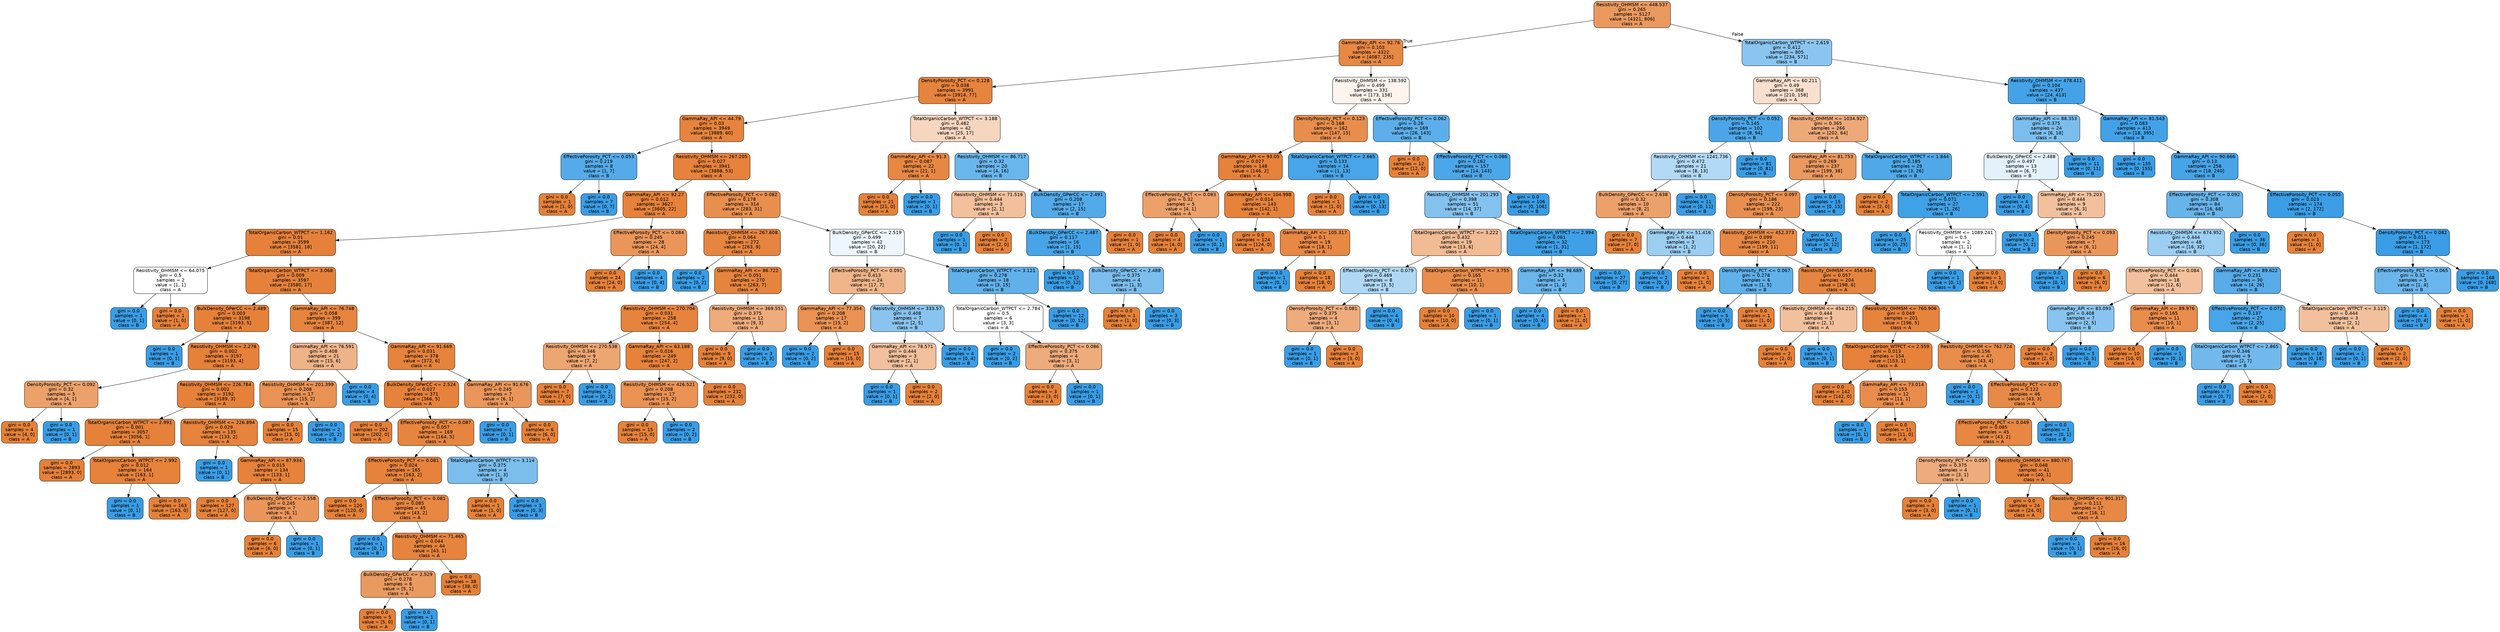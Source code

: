 digraph Tree {
node [shape=box, style="filled, rounded", color="black", fontname=helvetica] ;
edge [fontname=helvetica] ;
0 [label="Resistivity_OHMSM <= 448.537\ngini = 0.265\nsamples = 5127\nvalue = [4321, 806]\nclass = A", fillcolor="#e58139cf"] ;
1 [label="GammaRay_API <= 92.76\ngini = 0.103\nsamples = 4322\nvalue = [4087, 235]\nclass = A", fillcolor="#e58139f0"] ;
0 -> 1 [labeldistance=2.5, labelangle=45, headlabel="True"] ;
2 [label="DensityPorosity_PCT <= 0.128\ngini = 0.038\nsamples = 3991\nvalue = [3914, 77]\nclass = A", fillcolor="#e58139fa"] ;
1 -> 2 ;
3 [label="GammaRay_API <= 44.79\ngini = 0.03\nsamples = 3949\nvalue = [3889, 60]\nclass = A", fillcolor="#e58139fb"] ;
2 -> 3 ;
4 [label="EffectivePorosity_PCT <= 0.053\ngini = 0.219\nsamples = 8\nvalue = [1, 7]\nclass = B", fillcolor="#399de5db"] ;
3 -> 4 ;
5 [label="gini = 0.0\nsamples = 1\nvalue = [1, 0]\nclass = A", fillcolor="#e58139ff"] ;
4 -> 5 ;
6 [label="gini = 0.0\nsamples = 7\nvalue = [0, 7]\nclass = B", fillcolor="#399de5ff"] ;
4 -> 6 ;
7 [label="Resistivity_OHMSM <= 267.205\ngini = 0.027\nsamples = 3941\nvalue = [3888, 53]\nclass = A", fillcolor="#e58139fc"] ;
3 -> 7 ;
8 [label="GammaRay_API <= 92.27\ngini = 0.012\nsamples = 3627\nvalue = [3605, 22]\nclass = A", fillcolor="#e58139fd"] ;
7 -> 8 ;
9 [label="TotalOrganicCarbon_WTPCT <= 1.162\ngini = 0.01\nsamples = 3599\nvalue = [3581, 18]\nclass = A", fillcolor="#e58139fe"] ;
8 -> 9 ;
10 [label="Resistivity_OHMSM <= 64.075\ngini = 0.5\nsamples = 2\nvalue = [1, 1]\nclass = A", fillcolor="#e5813900"] ;
9 -> 10 ;
11 [label="gini = 0.0\nsamples = 1\nvalue = [0, 1]\nclass = B", fillcolor="#399de5ff"] ;
10 -> 11 ;
12 [label="gini = 0.0\nsamples = 1\nvalue = [1, 0]\nclass = A", fillcolor="#e58139ff"] ;
10 -> 12 ;
13 [label="TotalOrganicCarbon_WTPCT <= 3.068\ngini = 0.009\nsamples = 3597\nvalue = [3580, 17]\nclass = A", fillcolor="#e58139fe"] ;
9 -> 13 ;
14 [label="BulkDensity_GPerCC <= 2.489\ngini = 0.003\nsamples = 3198\nvalue = [3193, 5]\nclass = A", fillcolor="#e58139ff"] ;
13 -> 14 ;
15 [label="gini = 0.0\nsamples = 1\nvalue = [0, 1]\nclass = B", fillcolor="#399de5ff"] ;
14 -> 15 ;
16 [label="Resistivity_OHMSM <= 2.278\ngini = 0.002\nsamples = 3197\nvalue = [3193, 4]\nclass = A", fillcolor="#e58139ff"] ;
14 -> 16 ;
17 [label="DensityPorosity_PCT <= 0.092\ngini = 0.32\nsamples = 5\nvalue = [4, 1]\nclass = A", fillcolor="#e58139bf"] ;
16 -> 17 ;
18 [label="gini = 0.0\nsamples = 4\nvalue = [4, 0]\nclass = A", fillcolor="#e58139ff"] ;
17 -> 18 ;
19 [label="gini = 0.0\nsamples = 1\nvalue = [0, 1]\nclass = B", fillcolor="#399de5ff"] ;
17 -> 19 ;
20 [label="Resistivity_OHMSM <= 226.784\ngini = 0.002\nsamples = 3192\nvalue = [3189, 3]\nclass = A", fillcolor="#e58139ff"] ;
16 -> 20 ;
21 [label="TotalOrganicCarbon_WTPCT <= 2.991\ngini = 0.001\nsamples = 3057\nvalue = [3056, 1]\nclass = A", fillcolor="#e58139ff"] ;
20 -> 21 ;
22 [label="gini = 0.0\nsamples = 2893\nvalue = [2893, 0]\nclass = A", fillcolor="#e58139ff"] ;
21 -> 22 ;
23 [label="TotalOrganicCarbon_WTPCT <= 2.992\ngini = 0.012\nsamples = 164\nvalue = [163, 1]\nclass = A", fillcolor="#e58139fd"] ;
21 -> 23 ;
24 [label="gini = 0.0\nsamples = 1\nvalue = [0, 1]\nclass = B", fillcolor="#399de5ff"] ;
23 -> 24 ;
25 [label="gini = 0.0\nsamples = 163\nvalue = [163, 0]\nclass = A", fillcolor="#e58139ff"] ;
23 -> 25 ;
26 [label="Resistivity_OHMSM <= 226.894\ngini = 0.029\nsamples = 135\nvalue = [133, 2]\nclass = A", fillcolor="#e58139fb"] ;
20 -> 26 ;
27 [label="gini = 0.0\nsamples = 1\nvalue = [0, 1]\nclass = B", fillcolor="#399de5ff"] ;
26 -> 27 ;
28 [label="GammaRay_API <= 87.934\ngini = 0.015\nsamples = 134\nvalue = [133, 1]\nclass = A", fillcolor="#e58139fd"] ;
26 -> 28 ;
29 [label="gini = 0.0\nsamples = 127\nvalue = [127, 0]\nclass = A", fillcolor="#e58139ff"] ;
28 -> 29 ;
30 [label="BulkDensity_GPerCC <= 2.558\ngini = 0.245\nsamples = 7\nvalue = [6, 1]\nclass = A", fillcolor="#e58139d4"] ;
28 -> 30 ;
31 [label="gini = 0.0\nsamples = 6\nvalue = [6, 0]\nclass = A", fillcolor="#e58139ff"] ;
30 -> 31 ;
32 [label="gini = 0.0\nsamples = 1\nvalue = [0, 1]\nclass = B", fillcolor="#399de5ff"] ;
30 -> 32 ;
33 [label="GammaRay_API <= 76.748\ngini = 0.058\nsamples = 399\nvalue = [387, 12]\nclass = A", fillcolor="#e58139f7"] ;
13 -> 33 ;
34 [label="GammaRay_API <= 76.591\ngini = 0.408\nsamples = 21\nvalue = [15, 6]\nclass = A", fillcolor="#e5813999"] ;
33 -> 34 ;
35 [label="Resistivity_OHMSM <= 201.399\ngini = 0.208\nsamples = 17\nvalue = [15, 2]\nclass = A", fillcolor="#e58139dd"] ;
34 -> 35 ;
36 [label="gini = 0.0\nsamples = 15\nvalue = [15, 0]\nclass = A", fillcolor="#e58139ff"] ;
35 -> 36 ;
37 [label="gini = 0.0\nsamples = 2\nvalue = [0, 2]\nclass = B", fillcolor="#399de5ff"] ;
35 -> 37 ;
38 [label="gini = 0.0\nsamples = 4\nvalue = [0, 4]\nclass = B", fillcolor="#399de5ff"] ;
34 -> 38 ;
39 [label="GammaRay_API <= 91.669\ngini = 0.031\nsamples = 378\nvalue = [372, 6]\nclass = A", fillcolor="#e58139fb"] ;
33 -> 39 ;
40 [label="BulkDensity_GPerCC <= 2.524\ngini = 0.027\nsamples = 371\nvalue = [366, 5]\nclass = A", fillcolor="#e58139fc"] ;
39 -> 40 ;
41 [label="gini = 0.0\nsamples = 202\nvalue = [202, 0]\nclass = A", fillcolor="#e58139ff"] ;
40 -> 41 ;
42 [label="EffectivePorosity_PCT <= 0.087\ngini = 0.057\nsamples = 169\nvalue = [164, 5]\nclass = A", fillcolor="#e58139f7"] ;
40 -> 42 ;
43 [label="EffectivePorosity_PCT <= 0.081\ngini = 0.024\nsamples = 165\nvalue = [163, 2]\nclass = A", fillcolor="#e58139fc"] ;
42 -> 43 ;
44 [label="gini = 0.0\nsamples = 120\nvalue = [120, 0]\nclass = A", fillcolor="#e58139ff"] ;
43 -> 44 ;
45 [label="EffectivePorosity_PCT <= 0.081\ngini = 0.085\nsamples = 45\nvalue = [43, 2]\nclass = A", fillcolor="#e58139f3"] ;
43 -> 45 ;
46 [label="gini = 0.0\nsamples = 1\nvalue = [0, 1]\nclass = B", fillcolor="#399de5ff"] ;
45 -> 46 ;
47 [label="Resistivity_OHMSM <= 71.465\ngini = 0.044\nsamples = 44\nvalue = [43, 1]\nclass = A", fillcolor="#e58139f9"] ;
45 -> 47 ;
48 [label="BulkDensity_GPerCC <= 2.529\ngini = 0.278\nsamples = 6\nvalue = [5, 1]\nclass = A", fillcolor="#e58139cc"] ;
47 -> 48 ;
49 [label="gini = 0.0\nsamples = 5\nvalue = [5, 0]\nclass = A", fillcolor="#e58139ff"] ;
48 -> 49 ;
50 [label="gini = 0.0\nsamples = 1\nvalue = [0, 1]\nclass = B", fillcolor="#399de5ff"] ;
48 -> 50 ;
51 [label="gini = 0.0\nsamples = 38\nvalue = [38, 0]\nclass = A", fillcolor="#e58139ff"] ;
47 -> 51 ;
52 [label="TotalOrganicCarbon_WTPCT <= 3.114\ngini = 0.375\nsamples = 4\nvalue = [1, 3]\nclass = B", fillcolor="#399de5aa"] ;
42 -> 52 ;
53 [label="gini = 0.0\nsamples = 1\nvalue = [1, 0]\nclass = A", fillcolor="#e58139ff"] ;
52 -> 53 ;
54 [label="gini = 0.0\nsamples = 3\nvalue = [0, 3]\nclass = B", fillcolor="#399de5ff"] ;
52 -> 54 ;
55 [label="GammaRay_API <= 91.676\ngini = 0.245\nsamples = 7\nvalue = [6, 1]\nclass = A", fillcolor="#e58139d4"] ;
39 -> 55 ;
56 [label="gini = 0.0\nsamples = 1\nvalue = [0, 1]\nclass = B", fillcolor="#399de5ff"] ;
55 -> 56 ;
57 [label="gini = 0.0\nsamples = 6\nvalue = [6, 0]\nclass = A", fillcolor="#e58139ff"] ;
55 -> 57 ;
58 [label="EffectivePorosity_PCT <= 0.084\ngini = 0.245\nsamples = 28\nvalue = [24, 4]\nclass = A", fillcolor="#e58139d4"] ;
8 -> 58 ;
59 [label="gini = 0.0\nsamples = 24\nvalue = [24, 0]\nclass = A", fillcolor="#e58139ff"] ;
58 -> 59 ;
60 [label="gini = 0.0\nsamples = 4\nvalue = [0, 4]\nclass = B", fillcolor="#399de5ff"] ;
58 -> 60 ;
61 [label="EffectivePorosity_PCT <= 0.082\ngini = 0.178\nsamples = 314\nvalue = [283, 31]\nclass = A", fillcolor="#e58139e3"] ;
7 -> 61 ;
62 [label="Resistivity_OHMSM <= 267.608\ngini = 0.064\nsamples = 272\nvalue = [263, 9]\nclass = A", fillcolor="#e58139f6"] ;
61 -> 62 ;
63 [label="gini = 0.0\nsamples = 2\nvalue = [0, 2]\nclass = B", fillcolor="#399de5ff"] ;
62 -> 63 ;
64 [label="GammaRay_API <= 86.722\ngini = 0.051\nsamples = 270\nvalue = [263, 7]\nclass = A", fillcolor="#e58139f8"] ;
62 -> 64 ;
65 [label="Resistivity_OHMSM <= 270.704\ngini = 0.031\nsamples = 258\nvalue = [254, 4]\nclass = A", fillcolor="#e58139fb"] ;
64 -> 65 ;
66 [label="Resistivity_OHMSM <= 270.538\ngini = 0.346\nsamples = 9\nvalue = [7, 2]\nclass = A", fillcolor="#e58139b6"] ;
65 -> 66 ;
67 [label="gini = 0.0\nsamples = 7\nvalue = [7, 0]\nclass = A", fillcolor="#e58139ff"] ;
66 -> 67 ;
68 [label="gini = 0.0\nsamples = 2\nvalue = [0, 2]\nclass = B", fillcolor="#399de5ff"] ;
66 -> 68 ;
69 [label="GammaRay_API <= 63.188\ngini = 0.016\nsamples = 249\nvalue = [247, 2]\nclass = A", fillcolor="#e58139fd"] ;
65 -> 69 ;
70 [label="Resistivity_OHMSM <= 426.521\ngini = 0.208\nsamples = 17\nvalue = [15, 2]\nclass = A", fillcolor="#e58139dd"] ;
69 -> 70 ;
71 [label="gini = 0.0\nsamples = 15\nvalue = [15, 0]\nclass = A", fillcolor="#e58139ff"] ;
70 -> 71 ;
72 [label="gini = 0.0\nsamples = 2\nvalue = [0, 2]\nclass = B", fillcolor="#399de5ff"] ;
70 -> 72 ;
73 [label="gini = 0.0\nsamples = 232\nvalue = [232, 0]\nclass = A", fillcolor="#e58139ff"] ;
69 -> 73 ;
74 [label="Resistivity_OHMSM <= 369.551\ngini = 0.375\nsamples = 12\nvalue = [9, 3]\nclass = A", fillcolor="#e58139aa"] ;
64 -> 74 ;
75 [label="gini = 0.0\nsamples = 9\nvalue = [9, 0]\nclass = A", fillcolor="#e58139ff"] ;
74 -> 75 ;
76 [label="gini = 0.0\nsamples = 3\nvalue = [0, 3]\nclass = B", fillcolor="#399de5ff"] ;
74 -> 76 ;
77 [label="BulkDensity_GPerCC <= 2.519\ngini = 0.499\nsamples = 42\nvalue = [20, 22]\nclass = B", fillcolor="#399de517"] ;
61 -> 77 ;
78 [label="EffectivePorosity_PCT <= 0.091\ngini = 0.413\nsamples = 24\nvalue = [17, 7]\nclass = A", fillcolor="#e5813996"] ;
77 -> 78 ;
79 [label="GammaRay_API <= 77.354\ngini = 0.208\nsamples = 17\nvalue = [15, 2]\nclass = A", fillcolor="#e58139dd"] ;
78 -> 79 ;
80 [label="gini = 0.0\nsamples = 2\nvalue = [0, 2]\nclass = B", fillcolor="#399de5ff"] ;
79 -> 80 ;
81 [label="gini = 0.0\nsamples = 15\nvalue = [15, 0]\nclass = A", fillcolor="#e58139ff"] ;
79 -> 81 ;
82 [label="Resistivity_OHMSM <= 333.57\ngini = 0.408\nsamples = 7\nvalue = [2, 5]\nclass = B", fillcolor="#399de599"] ;
78 -> 82 ;
83 [label="GammaRay_API <= 78.571\ngini = 0.444\nsamples = 3\nvalue = [2, 1]\nclass = A", fillcolor="#e581397f"] ;
82 -> 83 ;
84 [label="gini = 0.0\nsamples = 1\nvalue = [0, 1]\nclass = B", fillcolor="#399de5ff"] ;
83 -> 84 ;
85 [label="gini = 0.0\nsamples = 2\nvalue = [2, 0]\nclass = A", fillcolor="#e58139ff"] ;
83 -> 85 ;
86 [label="gini = 0.0\nsamples = 4\nvalue = [0, 4]\nclass = B", fillcolor="#399de5ff"] ;
82 -> 86 ;
87 [label="TotalOrganicCarbon_WTPCT <= 3.121\ngini = 0.278\nsamples = 18\nvalue = [3, 15]\nclass = B", fillcolor="#399de5cc"] ;
77 -> 87 ;
88 [label="TotalOrganicCarbon_WTPCT <= 2.784\ngini = 0.5\nsamples = 6\nvalue = [3, 3]\nclass = A", fillcolor="#e5813900"] ;
87 -> 88 ;
89 [label="gini = 0.0\nsamples = 2\nvalue = [0, 2]\nclass = B", fillcolor="#399de5ff"] ;
88 -> 89 ;
90 [label="EffectivePorosity_PCT <= 0.086\ngini = 0.375\nsamples = 4\nvalue = [3, 1]\nclass = A", fillcolor="#e58139aa"] ;
88 -> 90 ;
91 [label="gini = 0.0\nsamples = 3\nvalue = [3, 0]\nclass = A", fillcolor="#e58139ff"] ;
90 -> 91 ;
92 [label="gini = 0.0\nsamples = 1\nvalue = [0, 1]\nclass = B", fillcolor="#399de5ff"] ;
90 -> 92 ;
93 [label="gini = 0.0\nsamples = 12\nvalue = [0, 12]\nclass = B", fillcolor="#399de5ff"] ;
87 -> 93 ;
94 [label="TotalOrganicCarbon_WTPCT <= 3.188\ngini = 0.482\nsamples = 42\nvalue = [25, 17]\nclass = A", fillcolor="#e5813952"] ;
2 -> 94 ;
95 [label="GammaRay_API <= 91.3\ngini = 0.087\nsamples = 22\nvalue = [21, 1]\nclass = A", fillcolor="#e58139f3"] ;
94 -> 95 ;
96 [label="gini = 0.0\nsamples = 21\nvalue = [21, 0]\nclass = A", fillcolor="#e58139ff"] ;
95 -> 96 ;
97 [label="gini = 0.0\nsamples = 1\nvalue = [0, 1]\nclass = B", fillcolor="#399de5ff"] ;
95 -> 97 ;
98 [label="Resistivity_OHMSM <= 86.717\ngini = 0.32\nsamples = 20\nvalue = [4, 16]\nclass = B", fillcolor="#399de5bf"] ;
94 -> 98 ;
99 [label="Resistivity_OHMSM <= 71.516\ngini = 0.444\nsamples = 3\nvalue = [2, 1]\nclass = A", fillcolor="#e581397f"] ;
98 -> 99 ;
100 [label="gini = 0.0\nsamples = 1\nvalue = [0, 1]\nclass = B", fillcolor="#399de5ff"] ;
99 -> 100 ;
101 [label="gini = 0.0\nsamples = 2\nvalue = [2, 0]\nclass = A", fillcolor="#e58139ff"] ;
99 -> 101 ;
102 [label="BulkDensity_GPerCC <= 2.491\ngini = 0.208\nsamples = 17\nvalue = [2, 15]\nclass = B", fillcolor="#399de5dd"] ;
98 -> 102 ;
103 [label="BulkDensity_GPerCC <= 2.487\ngini = 0.117\nsamples = 16\nvalue = [1, 15]\nclass = B", fillcolor="#399de5ee"] ;
102 -> 103 ;
104 [label="gini = 0.0\nsamples = 12\nvalue = [0, 12]\nclass = B", fillcolor="#399de5ff"] ;
103 -> 104 ;
105 [label="BulkDensity_GPerCC <= 2.488\ngini = 0.375\nsamples = 4\nvalue = [1, 3]\nclass = B", fillcolor="#399de5aa"] ;
103 -> 105 ;
106 [label="gini = 0.0\nsamples = 1\nvalue = [1, 0]\nclass = A", fillcolor="#e58139ff"] ;
105 -> 106 ;
107 [label="gini = 0.0\nsamples = 3\nvalue = [0, 3]\nclass = B", fillcolor="#399de5ff"] ;
105 -> 107 ;
108 [label="gini = 0.0\nsamples = 1\nvalue = [1, 0]\nclass = A", fillcolor="#e58139ff"] ;
102 -> 108 ;
109 [label="Resistivity_OHMSM <= 138.592\ngini = 0.499\nsamples = 331\nvalue = [173, 158]\nclass = A", fillcolor="#e5813916"] ;
1 -> 109 ;
110 [label="DensityPorosity_PCT <= 0.123\ngini = 0.168\nsamples = 162\nvalue = [147, 15]\nclass = A", fillcolor="#e58139e5"] ;
109 -> 110 ;
111 [label="GammaRay_API <= 93.05\ngini = 0.027\nsamples = 148\nvalue = [146, 2]\nclass = A", fillcolor="#e58139fc"] ;
110 -> 111 ;
112 [label="EffectivePorosity_PCT <= 0.083\ngini = 0.32\nsamples = 5\nvalue = [4, 1]\nclass = A", fillcolor="#e58139bf"] ;
111 -> 112 ;
113 [label="gini = 0.0\nsamples = 4\nvalue = [4, 0]\nclass = A", fillcolor="#e58139ff"] ;
112 -> 113 ;
114 [label="gini = 0.0\nsamples = 1\nvalue = [0, 1]\nclass = B", fillcolor="#399de5ff"] ;
112 -> 114 ;
115 [label="GammaRay_API <= 104.998\ngini = 0.014\nsamples = 143\nvalue = [142, 1]\nclass = A", fillcolor="#e58139fd"] ;
111 -> 115 ;
116 [label="gini = 0.0\nsamples = 124\nvalue = [124, 0]\nclass = A", fillcolor="#e58139ff"] ;
115 -> 116 ;
117 [label="GammaRay_API <= 105.317\ngini = 0.1\nsamples = 19\nvalue = [18, 1]\nclass = A", fillcolor="#e58139f1"] ;
115 -> 117 ;
118 [label="gini = 0.0\nsamples = 1\nvalue = [0, 1]\nclass = B", fillcolor="#399de5ff"] ;
117 -> 118 ;
119 [label="gini = 0.0\nsamples = 18\nvalue = [18, 0]\nclass = A", fillcolor="#e58139ff"] ;
117 -> 119 ;
120 [label="TotalOrganicCarbon_WTPCT <= 2.665\ngini = 0.133\nsamples = 14\nvalue = [1, 13]\nclass = B", fillcolor="#399de5eb"] ;
110 -> 120 ;
121 [label="gini = 0.0\nsamples = 1\nvalue = [1, 0]\nclass = A", fillcolor="#e58139ff"] ;
120 -> 121 ;
122 [label="gini = 0.0\nsamples = 13\nvalue = [0, 13]\nclass = B", fillcolor="#399de5ff"] ;
120 -> 122 ;
123 [label="EffectivePorosity_PCT <= 0.062\ngini = 0.26\nsamples = 169\nvalue = [26, 143]\nclass = B", fillcolor="#399de5d1"] ;
109 -> 123 ;
124 [label="gini = 0.0\nsamples = 12\nvalue = [12, 0]\nclass = A", fillcolor="#e58139ff"] ;
123 -> 124 ;
125 [label="EffectivePorosity_PCT <= 0.086\ngini = 0.162\nsamples = 157\nvalue = [14, 143]\nclass = B", fillcolor="#399de5e6"] ;
123 -> 125 ;
126 [label="Resistivity_OHMSM <= 201.293\ngini = 0.398\nsamples = 51\nvalue = [14, 37]\nclass = B", fillcolor="#399de59f"] ;
125 -> 126 ;
127 [label="TotalOrganicCarbon_WTPCT <= 3.222\ngini = 0.432\nsamples = 19\nvalue = [13, 6]\nclass = A", fillcolor="#e5813989"] ;
126 -> 127 ;
128 [label="EffectivePorosity_PCT <= 0.079\ngini = 0.469\nsamples = 8\nvalue = [3, 5]\nclass = B", fillcolor="#399de566"] ;
127 -> 128 ;
129 [label="DensityPorosity_PCT <= 0.081\ngini = 0.375\nsamples = 4\nvalue = [3, 1]\nclass = A", fillcolor="#e58139aa"] ;
128 -> 129 ;
130 [label="gini = 0.0\nsamples = 1\nvalue = [0, 1]\nclass = B", fillcolor="#399de5ff"] ;
129 -> 130 ;
131 [label="gini = 0.0\nsamples = 3\nvalue = [3, 0]\nclass = A", fillcolor="#e58139ff"] ;
129 -> 131 ;
132 [label="gini = 0.0\nsamples = 4\nvalue = [0, 4]\nclass = B", fillcolor="#399de5ff"] ;
128 -> 132 ;
133 [label="TotalOrganicCarbon_WTPCT <= 3.755\ngini = 0.165\nsamples = 11\nvalue = [10, 1]\nclass = A", fillcolor="#e58139e6"] ;
127 -> 133 ;
134 [label="gini = 0.0\nsamples = 10\nvalue = [10, 0]\nclass = A", fillcolor="#e58139ff"] ;
133 -> 134 ;
135 [label="gini = 0.0\nsamples = 1\nvalue = [0, 1]\nclass = B", fillcolor="#399de5ff"] ;
133 -> 135 ;
136 [label="TotalOrganicCarbon_WTPCT <= 2.994\ngini = 0.061\nsamples = 32\nvalue = [1, 31]\nclass = B", fillcolor="#399de5f7"] ;
126 -> 136 ;
137 [label="GammaRay_API <= 98.689\ngini = 0.32\nsamples = 5\nvalue = [1, 4]\nclass = B", fillcolor="#399de5bf"] ;
136 -> 137 ;
138 [label="gini = 0.0\nsamples = 4\nvalue = [0, 4]\nclass = B", fillcolor="#399de5ff"] ;
137 -> 138 ;
139 [label="gini = 0.0\nsamples = 1\nvalue = [1, 0]\nclass = A", fillcolor="#e58139ff"] ;
137 -> 139 ;
140 [label="gini = 0.0\nsamples = 27\nvalue = [0, 27]\nclass = B", fillcolor="#399de5ff"] ;
136 -> 140 ;
141 [label="gini = 0.0\nsamples = 106\nvalue = [0, 106]\nclass = B", fillcolor="#399de5ff"] ;
125 -> 141 ;
142 [label="TotalOrganicCarbon_WTPCT <= 2.619\ngini = 0.412\nsamples = 805\nvalue = [234, 571]\nclass = B", fillcolor="#399de596"] ;
0 -> 142 [labeldistance=2.5, labelangle=-45, headlabel="False"] ;
143 [label="GammaRay_API <= 60.211\ngini = 0.49\nsamples = 368\nvalue = [210, 158]\nclass = A", fillcolor="#e581393f"] ;
142 -> 143 ;
144 [label="DensityPorosity_PCT <= 0.052\ngini = 0.145\nsamples = 102\nvalue = [8, 94]\nclass = B", fillcolor="#399de5e9"] ;
143 -> 144 ;
145 [label="Resistivity_OHMSM <= 1241.736\ngini = 0.472\nsamples = 21\nvalue = [8, 13]\nclass = B", fillcolor="#399de562"] ;
144 -> 145 ;
146 [label="BulkDensity_GPerCC <= 2.638\ngini = 0.32\nsamples = 10\nvalue = [8, 2]\nclass = A", fillcolor="#e58139bf"] ;
145 -> 146 ;
147 [label="gini = 0.0\nsamples = 7\nvalue = [7, 0]\nclass = A", fillcolor="#e58139ff"] ;
146 -> 147 ;
148 [label="GammaRay_API <= 51.416\ngini = 0.444\nsamples = 3\nvalue = [1, 2]\nclass = B", fillcolor="#399de57f"] ;
146 -> 148 ;
149 [label="gini = 0.0\nsamples = 2\nvalue = [0, 2]\nclass = B", fillcolor="#399de5ff"] ;
148 -> 149 ;
150 [label="gini = 0.0\nsamples = 1\nvalue = [1, 0]\nclass = A", fillcolor="#e58139ff"] ;
148 -> 150 ;
151 [label="gini = 0.0\nsamples = 11\nvalue = [0, 11]\nclass = B", fillcolor="#399de5ff"] ;
145 -> 151 ;
152 [label="gini = 0.0\nsamples = 81\nvalue = [0, 81]\nclass = B", fillcolor="#399de5ff"] ;
144 -> 152 ;
153 [label="Resistivity_OHMSM <= 1034.927\ngini = 0.365\nsamples = 266\nvalue = [202, 64]\nclass = A", fillcolor="#e58139ae"] ;
143 -> 153 ;
154 [label="GammaRay_API <= 81.753\ngini = 0.269\nsamples = 237\nvalue = [199, 38]\nclass = A", fillcolor="#e58139ce"] ;
153 -> 154 ;
155 [label="DensityPorosity_PCT <= 0.097\ngini = 0.186\nsamples = 222\nvalue = [199, 23]\nclass = A", fillcolor="#e58139e2"] ;
154 -> 155 ;
156 [label="Resistivity_OHMSM <= 452.373\ngini = 0.099\nsamples = 210\nvalue = [199, 11]\nclass = A", fillcolor="#e58139f1"] ;
155 -> 156 ;
157 [label="DensityPorosity_PCT <= 0.067\ngini = 0.278\nsamples = 6\nvalue = [1, 5]\nclass = B", fillcolor="#399de5cc"] ;
156 -> 157 ;
158 [label="gini = 0.0\nsamples = 5\nvalue = [0, 5]\nclass = B", fillcolor="#399de5ff"] ;
157 -> 158 ;
159 [label="gini = 0.0\nsamples = 1\nvalue = [1, 0]\nclass = A", fillcolor="#e58139ff"] ;
157 -> 159 ;
160 [label="Resistivity_OHMSM <= 456.544\ngini = 0.057\nsamples = 204\nvalue = [198, 6]\nclass = A", fillcolor="#e58139f7"] ;
156 -> 160 ;
161 [label="Resistivity_OHMSM <= 454.215\ngini = 0.444\nsamples = 3\nvalue = [2, 1]\nclass = A", fillcolor="#e581397f"] ;
160 -> 161 ;
162 [label="gini = 0.0\nsamples = 2\nvalue = [2, 0]\nclass = A", fillcolor="#e58139ff"] ;
161 -> 162 ;
163 [label="gini = 0.0\nsamples = 1\nvalue = [0, 1]\nclass = B", fillcolor="#399de5ff"] ;
161 -> 163 ;
164 [label="Resistivity_OHMSM <= 760.906\ngini = 0.049\nsamples = 201\nvalue = [196, 5]\nclass = A", fillcolor="#e58139f8"] ;
160 -> 164 ;
165 [label="TotalOrganicCarbon_WTPCT <= 2.559\ngini = 0.013\nsamples = 154\nvalue = [153, 1]\nclass = A", fillcolor="#e58139fd"] ;
164 -> 165 ;
166 [label="gini = 0.0\nsamples = 142\nvalue = [142, 0]\nclass = A", fillcolor="#e58139ff"] ;
165 -> 166 ;
167 [label="GammaRay_API <= 73.014\ngini = 0.153\nsamples = 12\nvalue = [11, 1]\nclass = A", fillcolor="#e58139e8"] ;
165 -> 167 ;
168 [label="gini = 0.0\nsamples = 1\nvalue = [0, 1]\nclass = B", fillcolor="#399de5ff"] ;
167 -> 168 ;
169 [label="gini = 0.0\nsamples = 11\nvalue = [11, 0]\nclass = A", fillcolor="#e58139ff"] ;
167 -> 169 ;
170 [label="Resistivity_OHMSM <= 762.724\ngini = 0.156\nsamples = 47\nvalue = [43, 4]\nclass = A", fillcolor="#e58139e7"] ;
164 -> 170 ;
171 [label="gini = 0.0\nsamples = 1\nvalue = [0, 1]\nclass = B", fillcolor="#399de5ff"] ;
170 -> 171 ;
172 [label="EffectivePorosity_PCT <= 0.07\ngini = 0.122\nsamples = 46\nvalue = [43, 3]\nclass = A", fillcolor="#e58139ed"] ;
170 -> 172 ;
173 [label="EffectivePorosity_PCT <= 0.049\ngini = 0.085\nsamples = 45\nvalue = [43, 2]\nclass = A", fillcolor="#e58139f3"] ;
172 -> 173 ;
174 [label="DensityPorosity_PCT <= 0.059\ngini = 0.375\nsamples = 4\nvalue = [3, 1]\nclass = A", fillcolor="#e58139aa"] ;
173 -> 174 ;
175 [label="gini = 0.0\nsamples = 3\nvalue = [3, 0]\nclass = A", fillcolor="#e58139ff"] ;
174 -> 175 ;
176 [label="gini = 0.0\nsamples = 1\nvalue = [0, 1]\nclass = B", fillcolor="#399de5ff"] ;
174 -> 176 ;
177 [label="Resistivity_OHMSM <= 880.747\ngini = 0.048\nsamples = 41\nvalue = [40, 1]\nclass = A", fillcolor="#e58139f9"] ;
173 -> 177 ;
178 [label="gini = 0.0\nsamples = 24\nvalue = [24, 0]\nclass = A", fillcolor="#e58139ff"] ;
177 -> 178 ;
179 [label="Resistivity_OHMSM <= 901.317\ngini = 0.111\nsamples = 17\nvalue = [16, 1]\nclass = A", fillcolor="#e58139ef"] ;
177 -> 179 ;
180 [label="gini = 0.0\nsamples = 1\nvalue = [0, 1]\nclass = B", fillcolor="#399de5ff"] ;
179 -> 180 ;
181 [label="gini = 0.0\nsamples = 16\nvalue = [16, 0]\nclass = A", fillcolor="#e58139ff"] ;
179 -> 181 ;
182 [label="gini = 0.0\nsamples = 1\nvalue = [0, 1]\nclass = B", fillcolor="#399de5ff"] ;
172 -> 182 ;
183 [label="gini = 0.0\nsamples = 12\nvalue = [0, 12]\nclass = B", fillcolor="#399de5ff"] ;
155 -> 183 ;
184 [label="gini = 0.0\nsamples = 15\nvalue = [0, 15]\nclass = B", fillcolor="#399de5ff"] ;
154 -> 184 ;
185 [label="TotalOrganicCarbon_WTPCT <= 1.844\ngini = 0.185\nsamples = 29\nvalue = [3, 26]\nclass = B", fillcolor="#399de5e2"] ;
153 -> 185 ;
186 [label="gini = 0.0\nsamples = 2\nvalue = [2, 0]\nclass = A", fillcolor="#e58139ff"] ;
185 -> 186 ;
187 [label="TotalOrganicCarbon_WTPCT <= 2.591\ngini = 0.071\nsamples = 27\nvalue = [1, 26]\nclass = B", fillcolor="#399de5f5"] ;
185 -> 187 ;
188 [label="gini = 0.0\nsamples = 25\nvalue = [0, 25]\nclass = B", fillcolor="#399de5ff"] ;
187 -> 188 ;
189 [label="Resistivity_OHMSM <= 1089.241\ngini = 0.5\nsamples = 2\nvalue = [1, 1]\nclass = A", fillcolor="#e5813900"] ;
187 -> 189 ;
190 [label="gini = 0.0\nsamples = 1\nvalue = [0, 1]\nclass = B", fillcolor="#399de5ff"] ;
189 -> 190 ;
191 [label="gini = 0.0\nsamples = 1\nvalue = [1, 0]\nclass = A", fillcolor="#e58139ff"] ;
189 -> 191 ;
192 [label="Resistivity_OHMSM <= 478.411\ngini = 0.104\nsamples = 437\nvalue = [24, 413]\nclass = B", fillcolor="#399de5f0"] ;
142 -> 192 ;
193 [label="GammaRay_API <= 88.353\ngini = 0.375\nsamples = 24\nvalue = [6, 18]\nclass = B", fillcolor="#399de5aa"] ;
192 -> 193 ;
194 [label="BulkDensity_GPerCC <= 2.488\ngini = 0.497\nsamples = 13\nvalue = [6, 7]\nclass = B", fillcolor="#399de524"] ;
193 -> 194 ;
195 [label="gini = 0.0\nsamples = 4\nvalue = [0, 4]\nclass = B", fillcolor="#399de5ff"] ;
194 -> 195 ;
196 [label="GammaRay_API <= 75.203\ngini = 0.444\nsamples = 9\nvalue = [6, 3]\nclass = A", fillcolor="#e581397f"] ;
194 -> 196 ;
197 [label="gini = 0.0\nsamples = 2\nvalue = [0, 2]\nclass = B", fillcolor="#399de5ff"] ;
196 -> 197 ;
198 [label="DensityPorosity_PCT <= 0.093\ngini = 0.245\nsamples = 7\nvalue = [6, 1]\nclass = A", fillcolor="#e58139d4"] ;
196 -> 198 ;
199 [label="gini = 0.0\nsamples = 1\nvalue = [0, 1]\nclass = B", fillcolor="#399de5ff"] ;
198 -> 199 ;
200 [label="gini = 0.0\nsamples = 6\nvalue = [6, 0]\nclass = A", fillcolor="#e58139ff"] ;
198 -> 200 ;
201 [label="gini = 0.0\nsamples = 11\nvalue = [0, 11]\nclass = B", fillcolor="#399de5ff"] ;
193 -> 201 ;
202 [label="GammaRay_API <= 81.543\ngini = 0.083\nsamples = 413\nvalue = [18, 395]\nclass = B", fillcolor="#399de5f3"] ;
192 -> 202 ;
203 [label="gini = 0.0\nsamples = 155\nvalue = [0, 155]\nclass = B", fillcolor="#399de5ff"] ;
202 -> 203 ;
204 [label="GammaRay_API <= 90.666\ngini = 0.13\nsamples = 258\nvalue = [18, 240]\nclass = B", fillcolor="#399de5ec"] ;
202 -> 204 ;
205 [label="EffectivePorosity_PCT <= 0.092\ngini = 0.308\nsamples = 84\nvalue = [16, 68]\nclass = B", fillcolor="#399de5c3"] ;
204 -> 205 ;
206 [label="Resistivity_OHMSM <= 674.952\ngini = 0.444\nsamples = 48\nvalue = [16, 32]\nclass = B", fillcolor="#399de57f"] ;
205 -> 206 ;
207 [label="EffectivePorosity_PCT <= 0.084\ngini = 0.444\nsamples = 18\nvalue = [12, 6]\nclass = A", fillcolor="#e581397f"] ;
206 -> 207 ;
208 [label="GammaRay_API <= 83.093\ngini = 0.408\nsamples = 7\nvalue = [2, 5]\nclass = B", fillcolor="#399de599"] ;
207 -> 208 ;
209 [label="gini = 0.0\nsamples = 2\nvalue = [2, 0]\nclass = A", fillcolor="#e58139ff"] ;
208 -> 209 ;
210 [label="gini = 0.0\nsamples = 5\nvalue = [0, 5]\nclass = B", fillcolor="#399de5ff"] ;
208 -> 210 ;
211 [label="GammaRay_API <= 89.976\ngini = 0.165\nsamples = 11\nvalue = [10, 1]\nclass = A", fillcolor="#e58139e6"] ;
207 -> 211 ;
212 [label="gini = 0.0\nsamples = 10\nvalue = [10, 0]\nclass = A", fillcolor="#e58139ff"] ;
211 -> 212 ;
213 [label="gini = 0.0\nsamples = 1\nvalue = [0, 1]\nclass = B", fillcolor="#399de5ff"] ;
211 -> 213 ;
214 [label="GammaRay_API <= 89.622\ngini = 0.231\nsamples = 30\nvalue = [4, 26]\nclass = B", fillcolor="#399de5d8"] ;
206 -> 214 ;
215 [label="EffectivePorosity_PCT <= 0.072\ngini = 0.137\nsamples = 27\nvalue = [2, 25]\nclass = B", fillcolor="#399de5eb"] ;
214 -> 215 ;
216 [label="TotalOrganicCarbon_WTPCT <= 2.865\ngini = 0.346\nsamples = 9\nvalue = [2, 7]\nclass = B", fillcolor="#399de5b6"] ;
215 -> 216 ;
217 [label="gini = 0.0\nsamples = 7\nvalue = [0, 7]\nclass = B", fillcolor="#399de5ff"] ;
216 -> 217 ;
218 [label="gini = 0.0\nsamples = 2\nvalue = [2, 0]\nclass = A", fillcolor="#e58139ff"] ;
216 -> 218 ;
219 [label="gini = 0.0\nsamples = 18\nvalue = [0, 18]\nclass = B", fillcolor="#399de5ff"] ;
215 -> 219 ;
220 [label="TotalOrganicCarbon_WTPCT <= 3.115\ngini = 0.444\nsamples = 3\nvalue = [2, 1]\nclass = A", fillcolor="#e581397f"] ;
214 -> 220 ;
221 [label="gini = 0.0\nsamples = 1\nvalue = [0, 1]\nclass = B", fillcolor="#399de5ff"] ;
220 -> 221 ;
222 [label="gini = 0.0\nsamples = 2\nvalue = [2, 0]\nclass = A", fillcolor="#e58139ff"] ;
220 -> 222 ;
223 [label="gini = 0.0\nsamples = 36\nvalue = [0, 36]\nclass = B", fillcolor="#399de5ff"] ;
205 -> 223 ;
224 [label="EffectivePorosity_PCT <= 0.055\ngini = 0.023\nsamples = 174\nvalue = [2, 172]\nclass = B", fillcolor="#399de5fc"] ;
204 -> 224 ;
225 [label="gini = 0.0\nsamples = 1\nvalue = [1, 0]\nclass = A", fillcolor="#e58139ff"] ;
224 -> 225 ;
226 [label="DensityPorosity_PCT <= 0.082\ngini = 0.011\nsamples = 173\nvalue = [1, 172]\nclass = B", fillcolor="#399de5fe"] ;
224 -> 226 ;
227 [label="EffectivePorosity_PCT <= 0.065\ngini = 0.32\nsamples = 5\nvalue = [1, 4]\nclass = B", fillcolor="#399de5bf"] ;
226 -> 227 ;
228 [label="gini = 0.0\nsamples = 4\nvalue = [0, 4]\nclass = B", fillcolor="#399de5ff"] ;
227 -> 228 ;
229 [label="gini = 0.0\nsamples = 1\nvalue = [1, 0]\nclass = A", fillcolor="#e58139ff"] ;
227 -> 229 ;
230 [label="gini = 0.0\nsamples = 168\nvalue = [0, 168]\nclass = B", fillcolor="#399de5ff"] ;
226 -> 230 ;
}